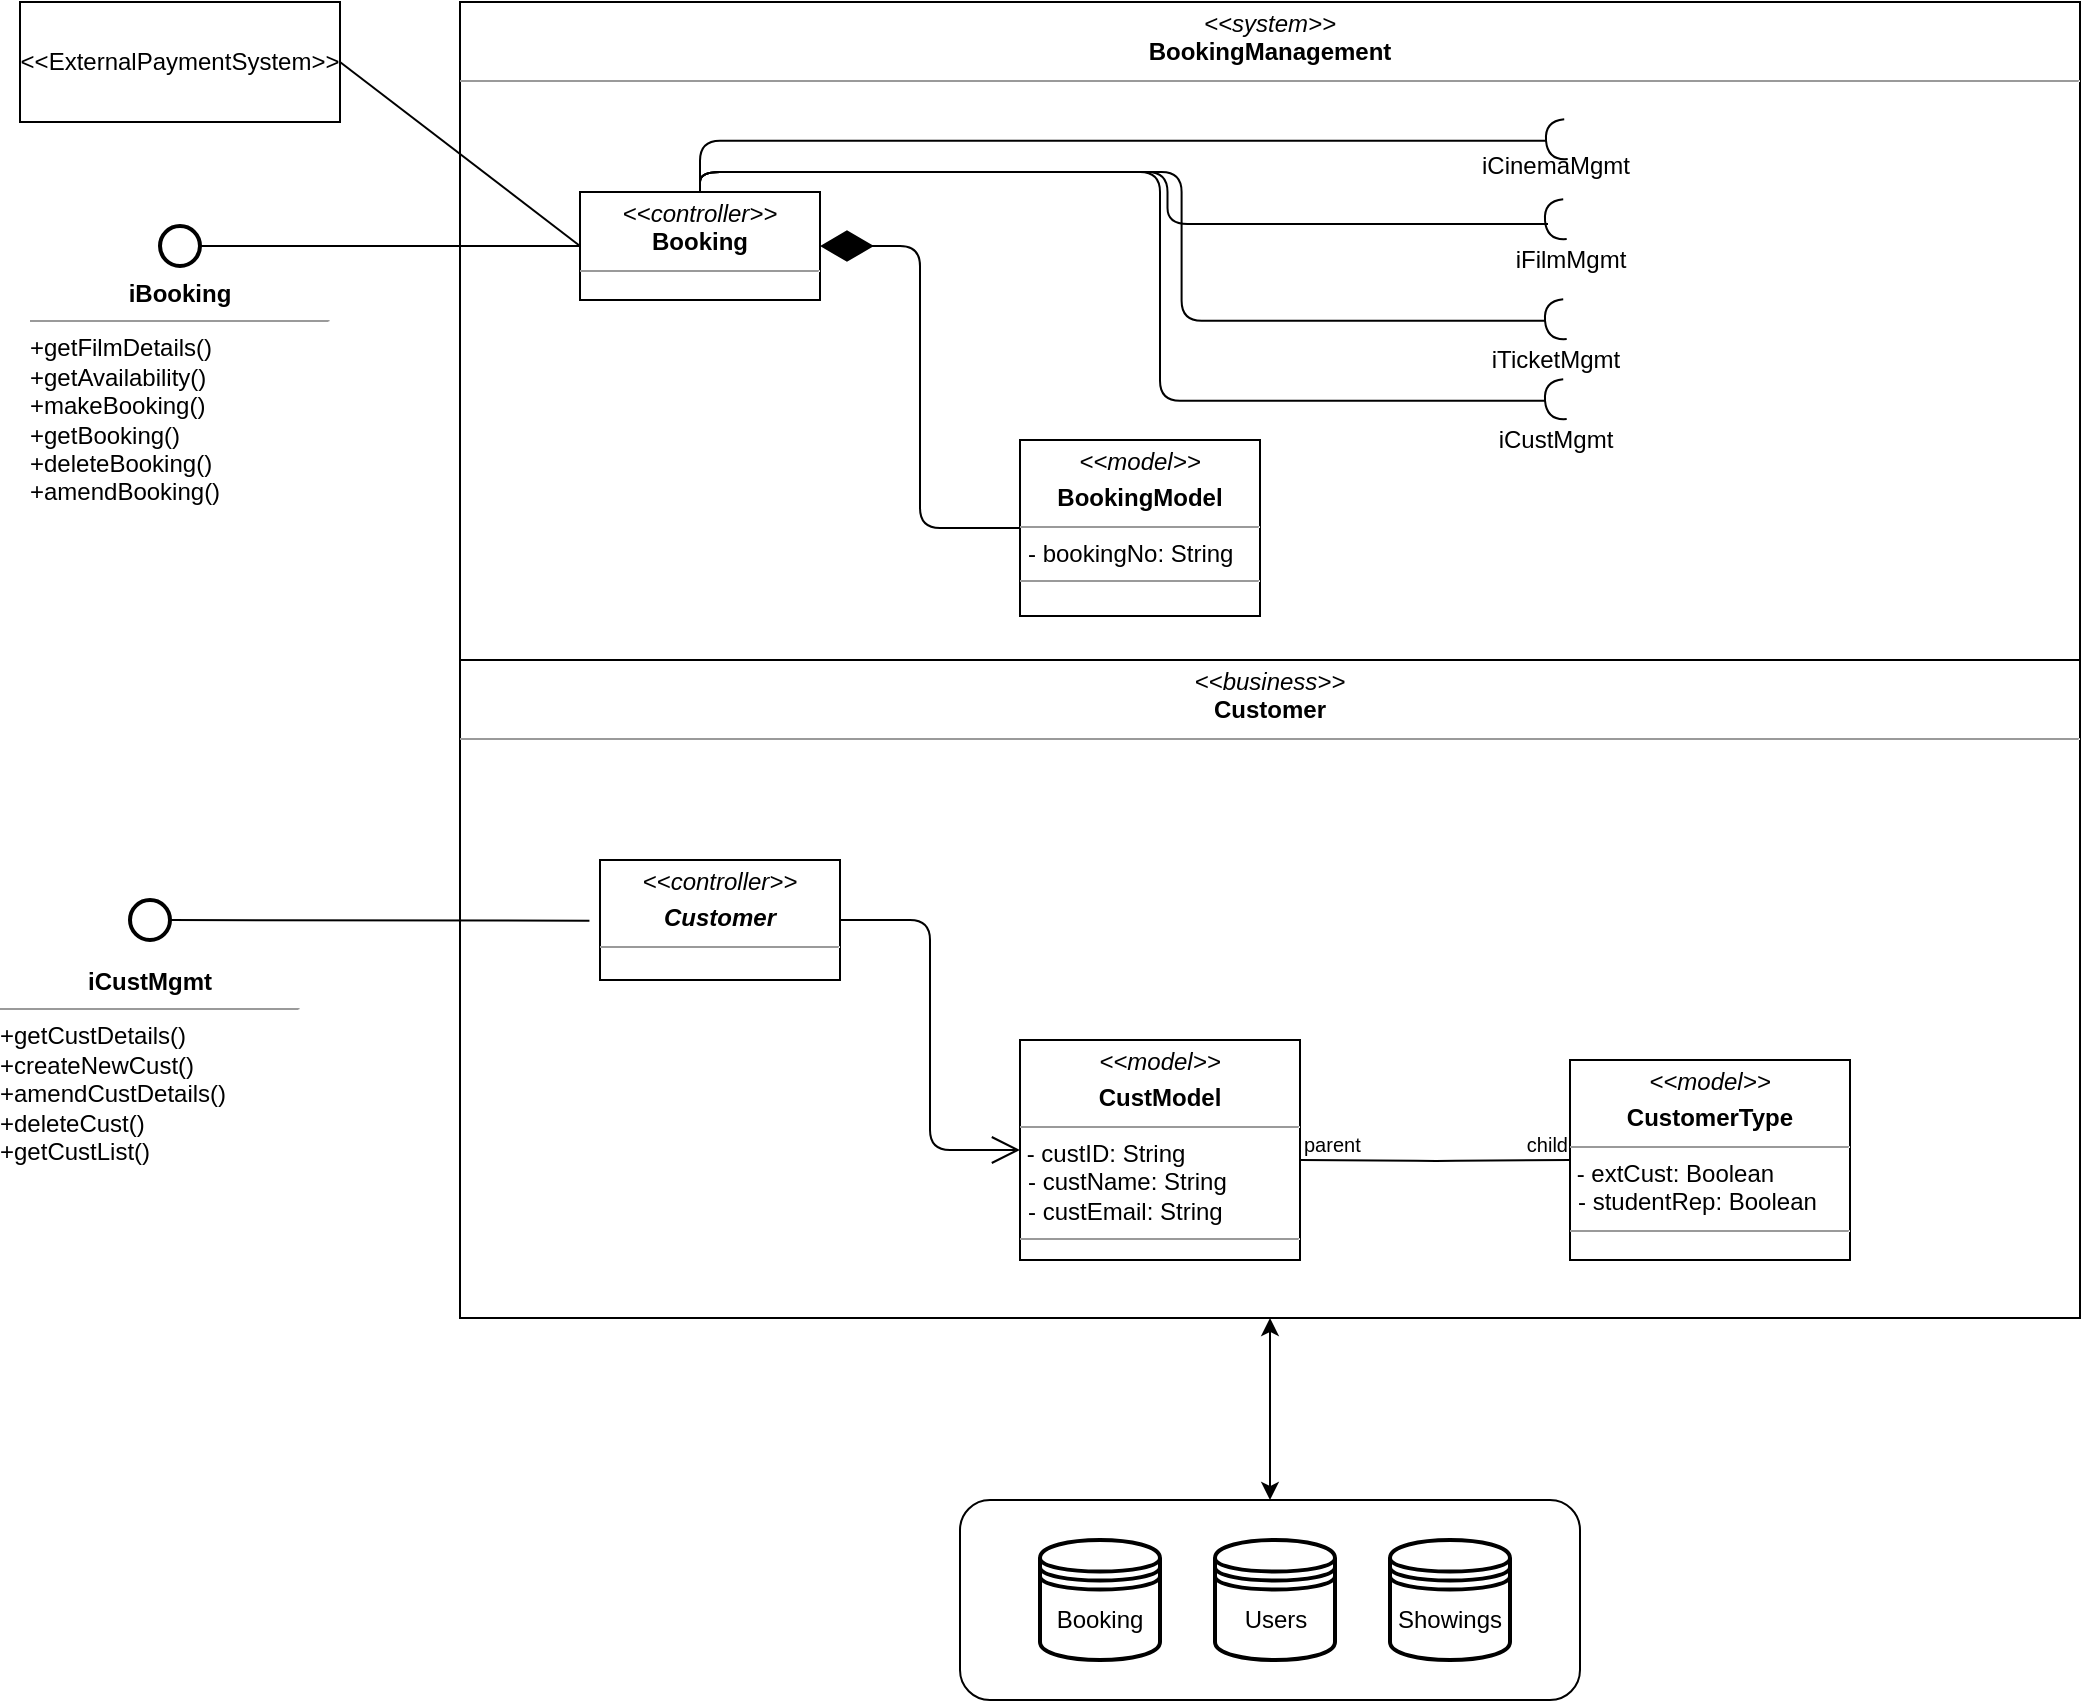 <mxfile version="10.6.0" type="github"><diagram name="Page-1" id="c4acf3e9-155e-7222-9cf6-157b1a14988f"><mxGraphModel dx="2490" dy="879" grid="1" gridSize="10" guides="1" tooltips="1" connect="1" arrows="1" fold="1" page="1" pageScale="1" pageWidth="850" pageHeight="1100" background="#ffffff" math="0" shadow="0"><root><mxCell id="0"/><mxCell id="1" parent="0"/><mxCell id="g5rvDn68XGawd18bhhFq-84" value="" style="rounded=1;whiteSpace=wrap;html=1;strokeWidth=1;" vertex="1" parent="1"><mxGeometry x="160" y="800" width="310" height="100" as="geometry"/></mxCell><mxCell id="5d2195bd80daf111-18" value="&lt;p style=&quot;margin: 0px ; margin-top: 4px ; text-align: center&quot;&gt;&lt;i&gt;&amp;lt;&amp;lt;system&amp;gt;&amp;gt;&lt;/i&gt;&lt;br&gt;&lt;b&gt;BookingManagement&lt;/b&gt;&lt;/p&gt;&lt;hr size=&quot;1&quot;&gt;&lt;p style=&quot;margin: 0px ; margin-left: 4px&quot;&gt;&lt;br&gt;&lt;/p&gt;&lt;p style=&quot;margin: 0px ; margin-left: 4px&quot;&gt;&lt;br&gt;&lt;/p&gt;" style="verticalAlign=top;align=left;overflow=fill;fontSize=12;fontFamily=Helvetica;html=1;rounded=0;shadow=0;comic=0;labelBackgroundColor=none;strokeColor=#000000;strokeWidth=1;fillColor=#ffffff;" parent="1" vertex="1"><mxGeometry x="-90" y="51" width="810" height="329" as="geometry"/></mxCell><mxCell id="5d2195bd80daf111-15" value="&lt;p style=&quot;margin: 0px ; margin-top: 4px ; text-align: center&quot;&gt;&lt;i&gt;&amp;lt;&amp;lt;controller&amp;gt;&amp;gt;&lt;/i&gt;&lt;br&gt;&lt;b&gt;Booking&lt;/b&gt;&lt;/p&gt;&lt;hr size=&quot;1&quot;&gt;&lt;p style=&quot;margin: 0px ; margin-left: 4px&quot;&gt;&lt;/p&gt;&lt;p style=&quot;margin: 0px ; margin-left: 4px&quot;&gt;&lt;br&gt;&lt;/p&gt;" style="verticalAlign=top;align=left;overflow=fill;fontSize=12;fontFamily=Helvetica;html=1;rounded=0;shadow=0;comic=0;labelBackgroundColor=none;strokeColor=#000000;strokeWidth=1;fillColor=#ffffff;" parent="1" vertex="1"><mxGeometry x="-30" y="146" width="120" height="54" as="geometry"/></mxCell><mxCell id="g5rvDn68XGawd18bhhFq-3" value="&lt;p style=&quot;margin: 0px ; margin-top: 4px ; text-align: center&quot;&gt;&lt;i&gt;&amp;lt;&amp;lt;model&amp;gt;&amp;gt;&lt;/i&gt;&lt;/p&gt;&lt;p style=&quot;margin: 0px ; margin-top: 4px ; text-align: center&quot;&gt;&lt;b&gt;BookingModel&lt;/b&gt;&lt;/p&gt;&lt;hr size=&quot;1&quot;&gt;&lt;p style=&quot;margin: 0px ; margin-left: 4px&quot;&gt;- bookingNo: String&lt;/p&gt;&lt;hr size=&quot;1&quot;&gt;&lt;p style=&quot;margin: 0px ; margin-left: 4px&quot;&gt;&lt;br&gt;&lt;/p&gt;" style="verticalAlign=top;align=left;overflow=fill;fontSize=12;fontFamily=Helvetica;html=1;rounded=0;shadow=0;comic=0;labelBackgroundColor=none;strokeColor=#000000;strokeWidth=1;fillColor=#ffffff;" vertex="1" parent="1"><mxGeometry x="190" y="270" width="120" height="88" as="geometry"/></mxCell><mxCell id="g5rvDn68XGawd18bhhFq-4" value="" style="endArrow=diamondThin;endFill=1;endSize=24;html=1;entryX=1;entryY=0.5;entryDx=0;entryDy=0;exitX=0;exitY=0.5;exitDx=0;exitDy=0;edgeStyle=orthogonalEdgeStyle;" edge="1" parent="1" source="g5rvDn68XGawd18bhhFq-3" target="5d2195bd80daf111-15"><mxGeometry width="160" relative="1" as="geometry"><mxPoint x="-50" y="490" as="sourcePoint"/><mxPoint x="110" y="490" as="targetPoint"/></mxGeometry></mxCell><mxCell id="g5rvDn68XGawd18bhhFq-6" value="" style="shape=requiredInterface;html=1;verticalLabelPosition=bottom;rotation=175;" vertex="1" parent="1"><mxGeometry x="453" y="110" width="10" height="20" as="geometry"/></mxCell><mxCell id="g5rvDn68XGawd18bhhFq-8" value="iCinemaMgmt&lt;br&gt;&lt;br&gt;" style="text;html=1;strokeColor=none;fillColor=none;align=center;verticalAlign=middle;whiteSpace=wrap;rounded=0;" vertex="1" parent="1"><mxGeometry x="438" y="130" width="40" height="20" as="geometry"/></mxCell><mxCell id="g5rvDn68XGawd18bhhFq-18" value="" style="shape=requiredInterface;html=1;verticalLabelPosition=bottom;rotation=175;" vertex="1" parent="1"><mxGeometry x="452.5" y="150" width="10" height="20" as="geometry"/></mxCell><mxCell id="g5rvDn68XGawd18bhhFq-19" value="iFilmMgmt&lt;br&gt;" style="text;html=1;strokeColor=none;fillColor=none;align=center;verticalAlign=middle;whiteSpace=wrap;rounded=0;" vertex="1" parent="1"><mxGeometry x="437.5" y="170" width="55" height="20" as="geometry"/></mxCell><mxCell id="g5rvDn68XGawd18bhhFq-20" value="" style="shape=requiredInterface;html=1;verticalLabelPosition=bottom;rotation=175;" vertex="1" parent="1"><mxGeometry x="452.5" y="200" width="10" height="20" as="geometry"/></mxCell><mxCell id="g5rvDn68XGawd18bhhFq-21" value="iTicketMgmt&lt;br&gt;" style="text;html=1;strokeColor=none;fillColor=none;align=center;verticalAlign=middle;whiteSpace=wrap;rounded=0;" vertex="1" parent="1"><mxGeometry x="437.5" y="220" width="40" height="20" as="geometry"/></mxCell><mxCell id="g5rvDn68XGawd18bhhFq-22" value="" style="shape=requiredInterface;html=1;verticalLabelPosition=bottom;rotation=175;" vertex="1" parent="1"><mxGeometry x="452.5" y="240" width="10" height="20" as="geometry"/></mxCell><mxCell id="g5rvDn68XGawd18bhhFq-23" value="iCustMgmt&lt;br&gt;" style="text;html=1;strokeColor=none;fillColor=none;align=center;verticalAlign=middle;whiteSpace=wrap;rounded=0;" vertex="1" parent="1"><mxGeometry x="437.5" y="260" width="40" height="20" as="geometry"/></mxCell><mxCell id="g5rvDn68XGawd18bhhFq-27" value="&amp;lt;&amp;lt;ExternalPaymentSystem&amp;gt;&amp;gt;" style="rounded=0;whiteSpace=wrap;html=1;" vertex="1" parent="1"><mxGeometry x="-310" y="51" width="160" height="60" as="geometry"/></mxCell><mxCell id="g5rvDn68XGawd18bhhFq-38" value="" style="endArrow=none;html=1;entryX=0;entryY=0.5;entryDx=0;entryDy=0;exitX=1;exitY=0.5;exitDx=0;exitDy=0;" edge="1" parent="1" source="g5rvDn68XGawd18bhhFq-27" target="5d2195bd80daf111-15"><mxGeometry width="50" height="50" relative="1" as="geometry"><mxPoint x="-170" y="120" as="sourcePoint"/><mxPoint x="-120" y="70" as="targetPoint"/></mxGeometry></mxCell><mxCell id="g5rvDn68XGawd18bhhFq-39" value="" style="endArrow=none;html=1;entryX=1;entryY=0.5;entryDx=0;entryDy=0;entryPerimeter=0;exitX=0.5;exitY=0;exitDx=0;exitDy=0;edgeStyle=orthogonalEdgeStyle;" edge="1" parent="1" source="5d2195bd80daf111-15" target="g5rvDn68XGawd18bhhFq-6"><mxGeometry width="50" height="50" relative="1" as="geometry"><mxPoint x="10" y="240" as="sourcePoint"/><mxPoint x="60" y="190" as="targetPoint"/></mxGeometry></mxCell><mxCell id="g5rvDn68XGawd18bhhFq-40" value="" style="endArrow=none;html=1;entryX=0.3;entryY=-0.4;entryDx=0;entryDy=0;entryPerimeter=0;exitX=0.5;exitY=0;exitDx=0;exitDy=0;edgeStyle=orthogonalEdgeStyle;" edge="1" parent="1" source="5d2195bd80daf111-15" target="g5rvDn68XGawd18bhhFq-19"><mxGeometry width="50" height="50" relative="1" as="geometry"><mxPoint x="310" y="210" as="sourcePoint"/><mxPoint x="360" y="160" as="targetPoint"/></mxGeometry></mxCell><mxCell id="g5rvDn68XGawd18bhhFq-41" value="" style="endArrow=none;html=1;entryX=1;entryY=0.5;entryDx=0;entryDy=0;entryPerimeter=0;exitX=0.5;exitY=0;exitDx=0;exitDy=0;edgeStyle=orthogonalEdgeStyle;" edge="1" parent="1" source="5d2195bd80daf111-15" target="g5rvDn68XGawd18bhhFq-20"><mxGeometry width="50" height="50" relative="1" as="geometry"><mxPoint x="270" y="240" as="sourcePoint"/><mxPoint x="320" y="190" as="targetPoint"/></mxGeometry></mxCell><mxCell id="g5rvDn68XGawd18bhhFq-42" value="" style="endArrow=none;html=1;entryX=1;entryY=0.5;entryDx=0;entryDy=0;entryPerimeter=0;exitX=0.5;exitY=0;exitDx=0;exitDy=0;edgeStyle=orthogonalEdgeStyle;" edge="1" parent="1" source="5d2195bd80daf111-15" target="g5rvDn68XGawd18bhhFq-22"><mxGeometry width="50" height="50" relative="1" as="geometry"><mxPoint x="360" y="280" as="sourcePoint"/><mxPoint x="410" y="230" as="targetPoint"/><Array as="points"><mxPoint x="30" y="136"/><mxPoint x="260" y="136"/><mxPoint x="260" y="250"/></Array></mxGeometry></mxCell><mxCell id="g5rvDn68XGawd18bhhFq-43" value="&lt;p style=&quot;margin: 0px ; margin-top: 4px ; text-align: center&quot;&gt;&lt;i&gt;&amp;lt;&amp;lt;business&amp;gt;&amp;gt;&lt;/i&gt;&lt;br&gt;&lt;b&gt;Customer&lt;/b&gt;&lt;/p&gt;&lt;hr size=&quot;1&quot;&gt;&lt;p style=&quot;margin: 0px ; margin-left: 4px&quot;&gt;&lt;br&gt;&lt;/p&gt;&lt;p style=&quot;margin: 0px ; margin-left: 4px&quot;&gt;&lt;br&gt;&lt;/p&gt;" style="verticalAlign=top;align=left;overflow=fill;fontSize=12;fontFamily=Helvetica;html=1;rounded=0;shadow=0;comic=0;labelBackgroundColor=none;strokeColor=#000000;strokeWidth=1;fillColor=#ffffff;" vertex="1" parent="1"><mxGeometry x="-90" y="380" width="810" height="329" as="geometry"/></mxCell><mxCell id="g5rvDn68XGawd18bhhFq-44" value="&lt;p style=&quot;margin: 0px ; margin-top: 4px ; text-align: center&quot;&gt;&lt;i&gt;&amp;lt;&amp;lt;controller&amp;gt;&amp;gt;&lt;/i&gt;&lt;br&gt;&lt;/p&gt;&lt;p style=&quot;margin: 0px ; margin-top: 4px ; text-align: center&quot;&gt;&lt;i&gt;&lt;b&gt;Customer&lt;/b&gt;&lt;/i&gt;&lt;/p&gt;&lt;hr size=&quot;1&quot;&gt;&lt;p style=&quot;margin: 0px ; margin-left: 4px&quot;&gt;&lt;br&gt;&lt;/p&gt;" style="verticalAlign=top;align=left;overflow=fill;fontSize=12;fontFamily=Helvetica;html=1;rounded=0;shadow=0;comic=0;labelBackgroundColor=none;strokeColor=#000000;strokeWidth=1;fillColor=#ffffff;" vertex="1" parent="1"><mxGeometry x="-20" y="480" width="120" height="60" as="geometry"/></mxCell><mxCell id="g5rvDn68XGawd18bhhFq-45" value="&lt;p style=&quot;margin: 0px ; margin-top: 4px ; text-align: center&quot;&gt;&lt;i&gt;&amp;lt;&amp;lt;model&amp;gt;&amp;gt;&lt;/i&gt;&lt;/p&gt;&lt;p style=&quot;margin: 0px ; margin-top: 4px ; text-align: center&quot;&gt;&lt;b&gt;CustModel&lt;/b&gt;&lt;/p&gt;&lt;hr size=&quot;1&quot;&gt;&amp;nbsp;- custID: String&lt;br&gt;&lt;p style=&quot;margin: 0px ; margin-left: 4px&quot;&gt;- custName: String&lt;/p&gt;&lt;p style=&quot;margin: 0px ; margin-left: 4px&quot;&gt;- custEmail: String&lt;/p&gt;&lt;hr size=&quot;1&quot;&gt;&lt;p style=&quot;margin: 0px ; margin-left: 4px&quot;&gt;&lt;br&gt;&lt;/p&gt;" style="verticalAlign=top;align=left;overflow=fill;fontSize=12;fontFamily=Helvetica;html=1;rounded=0;shadow=0;comic=0;labelBackgroundColor=none;strokeColor=#000000;strokeWidth=1;fillColor=#ffffff;" vertex="1" parent="1"><mxGeometry x="190" y="570" width="140" height="110" as="geometry"/></mxCell><mxCell id="g5rvDn68XGawd18bhhFq-50" value="&lt;p style=&quot;margin: 0px ; margin-top: 4px ; text-align: center&quot;&gt;&lt;i&gt;&amp;lt;&amp;lt;model&amp;gt;&amp;gt;&lt;/i&gt;&lt;/p&gt;&lt;p style=&quot;margin: 0px ; margin-top: 4px ; text-align: center&quot;&gt;&lt;b&gt;CustomerType&lt;/b&gt;&lt;/p&gt;&lt;hr size=&quot;1&quot;&gt;&amp;nbsp;- extCust: Boolean&lt;br&gt;&lt;p style=&quot;margin: 0px ; margin-left: 4px&quot;&gt;- studentRep: Boolean&lt;/p&gt;&lt;hr size=&quot;1&quot;&gt;&lt;p style=&quot;margin: 0px ; margin-left: 4px&quot;&gt;&lt;br&gt;&lt;/p&gt;" style="verticalAlign=top;align=left;overflow=fill;fontSize=12;fontFamily=Helvetica;html=1;rounded=0;shadow=0;comic=0;labelBackgroundColor=none;strokeColor=#000000;strokeWidth=1;fillColor=#ffffff;" vertex="1" parent="1"><mxGeometry x="465" y="580" width="140" height="100" as="geometry"/></mxCell><mxCell id="g5rvDn68XGawd18bhhFq-53" value="" style="endArrow=open;endFill=1;endSize=12;html=1;entryX=0;entryY=0.5;entryDx=0;entryDy=0;exitX=1;exitY=0.5;exitDx=0;exitDy=0;edgeStyle=orthogonalEdgeStyle;" edge="1" parent="1" source="g5rvDn68XGawd18bhhFq-44" target="g5rvDn68XGawd18bhhFq-45"><mxGeometry width="160" relative="1" as="geometry"><mxPoint x="-20" y="590" as="sourcePoint"/><mxPoint x="140" y="590" as="targetPoint"/></mxGeometry></mxCell><mxCell id="g5rvDn68XGawd18bhhFq-61" value="" style="endArrow=none;html=1;edgeStyle=orthogonalEdgeStyle;entryX=0;entryY=0.5;entryDx=0;entryDy=0;" edge="1" parent="1" target="g5rvDn68XGawd18bhhFq-50"><mxGeometry relative="1" as="geometry"><mxPoint x="330" y="630" as="sourcePoint"/><mxPoint x="470" y="630" as="targetPoint"/></mxGeometry></mxCell><mxCell id="g5rvDn68XGawd18bhhFq-62" value="parent" style="resizable=0;html=1;align=left;verticalAlign=bottom;labelBackgroundColor=#ffffff;fontSize=10;" connectable="0" vertex="1" parent="g5rvDn68XGawd18bhhFq-61"><mxGeometry x="-1" relative="1" as="geometry"/></mxCell><mxCell id="g5rvDn68XGawd18bhhFq-63" value="child" style="resizable=0;html=1;align=right;verticalAlign=bottom;labelBackgroundColor=#ffffff;fontSize=10;" connectable="0" vertex="1" parent="g5rvDn68XGawd18bhhFq-61"><mxGeometry x="1" relative="1" as="geometry"/></mxCell><mxCell id="g5rvDn68XGawd18bhhFq-67" value="" style="ellipse;whiteSpace=wrap;html=1;aspect=fixed;strokeWidth=2;" vertex="1" parent="1"><mxGeometry x="-255" y="500" width="20" height="20" as="geometry"/></mxCell><mxCell id="g5rvDn68XGawd18bhhFq-73" value="&lt;p style=&quot;margin: 0px ; margin-top: 4px ; text-align: center&quot;&gt;&lt;b&gt;iCustMgmt&lt;/b&gt;&lt;/p&gt;&lt;hr size=&quot;1&quot;&gt;&lt;div style=&quot;height: 2px&quot;&gt;&lt;div&gt;+getCustDetails()&lt;/div&gt;&lt;div&gt;+createNewCust()&lt;/div&gt;&lt;div&gt;+amendCustDetails()&lt;/div&gt;&lt;div&gt;+deleteCust()&lt;/div&gt;&lt;div&gt;+getCustList()&lt;/div&gt;&lt;/div&gt;" style="verticalAlign=top;align=left;overflow=fill;fontSize=12;fontFamily=Helvetica;html=1;strokeWidth=2;labelBorderColor=none;strokeColor=none;" vertex="1" parent="1"><mxGeometry x="-320" y="530" width="150" height="110" as="geometry"/></mxCell><mxCell id="g5rvDn68XGawd18bhhFq-75" value="" style="ellipse;whiteSpace=wrap;html=1;aspect=fixed;strokeWidth=2;" vertex="1" parent="1"><mxGeometry x="-240" y="163" width="20" height="20" as="geometry"/></mxCell><mxCell id="g5rvDn68XGawd18bhhFq-76" value="&lt;p style=&quot;margin: 0px ; margin-top: 4px ; text-align: center&quot;&gt;&lt;b&gt;iBooking&lt;/b&gt;&lt;/p&gt;&lt;hr size=&quot;1&quot;&gt;&lt;div style=&quot;height: 2px&quot;&gt;&lt;div&gt;+getFilmDetails()&lt;/div&gt;&lt;div&gt;+getAvailability()&lt;/div&gt;&lt;div&gt;+makeBooking()&lt;/div&gt;&lt;div&gt;+getBooking()&lt;/div&gt;&lt;div&gt;+deleteBooking()&lt;/div&gt;&lt;div&gt;+amendBooking()&lt;/div&gt;&lt;/div&gt;" style="verticalAlign=top;align=left;overflow=fill;fontSize=12;fontFamily=Helvetica;html=1;strokeWidth=2;labelBorderColor=none;strokeColor=none;" vertex="1" parent="1"><mxGeometry x="-305" y="186" width="150" height="120" as="geometry"/></mxCell><mxCell id="g5rvDn68XGawd18bhhFq-77" value="" style="endArrow=none;html=1;entryX=0;entryY=0.5;entryDx=0;entryDy=0;exitX=1;exitY=0.5;exitDx=0;exitDy=0;" edge="1" parent="1" source="g5rvDn68XGawd18bhhFq-75" target="5d2195bd80daf111-15"><mxGeometry width="50" height="50" relative="1" as="geometry"><mxPoint x="-180" y="200" as="sourcePoint"/><mxPoint x="-130" y="150" as="targetPoint"/></mxGeometry></mxCell><mxCell id="g5rvDn68XGawd18bhhFq-78" value="" style="endArrow=none;html=1;entryX=-0.044;entryY=0.506;entryDx=0;entryDy=0;entryPerimeter=0;exitX=1;exitY=0.5;exitDx=0;exitDy=0;" edge="1" parent="1" source="g5rvDn68XGawd18bhhFq-67" target="g5rvDn68XGawd18bhhFq-44"><mxGeometry width="50" height="50" relative="1" as="geometry"><mxPoint x="-190" y="540" as="sourcePoint"/><mxPoint x="-140" y="490" as="targetPoint"/></mxGeometry></mxCell><mxCell id="g5rvDn68XGawd18bhhFq-80" value="Booking" style="shape=datastore;whiteSpace=wrap;html=1;strokeWidth=2;" vertex="1" parent="1"><mxGeometry x="200" y="820" width="60" height="60" as="geometry"/></mxCell><mxCell id="g5rvDn68XGawd18bhhFq-81" value="Users" style="shape=datastore;whiteSpace=wrap;html=1;strokeWidth=2;" vertex="1" parent="1"><mxGeometry x="287.5" y="820" width="60" height="60" as="geometry"/></mxCell><mxCell id="g5rvDn68XGawd18bhhFq-82" value="Showings" style="shape=datastore;whiteSpace=wrap;html=1;strokeWidth=2;" vertex="1" parent="1"><mxGeometry x="375" y="820" width="60" height="60" as="geometry"/></mxCell><mxCell id="g5rvDn68XGawd18bhhFq-87" value="" style="endArrow=classic;startArrow=classic;html=1;entryX=0.5;entryY=1;entryDx=0;entryDy=0;exitX=0.5;exitY=0;exitDx=0;exitDy=0;" edge="1" parent="1" source="g5rvDn68XGawd18bhhFq-84" target="g5rvDn68XGawd18bhhFq-43"><mxGeometry width="50" height="50" relative="1" as="geometry"><mxPoint x="-260" y="400" as="sourcePoint"/><mxPoint x="-210" y="350" as="targetPoint"/></mxGeometry></mxCell></root></mxGraphModel></diagram></mxfile>